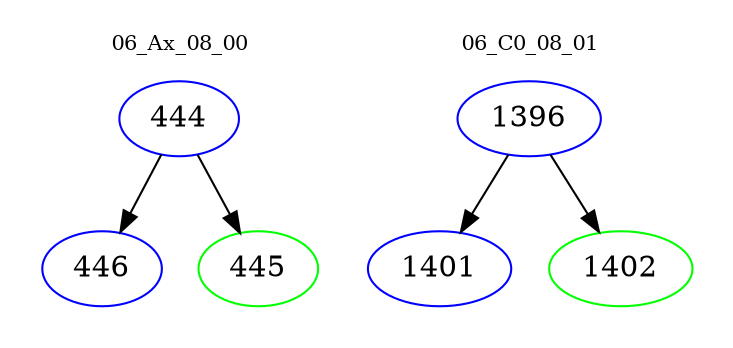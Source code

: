 digraph{
subgraph cluster_0 {
color = white
label = "06_Ax_08_00";
fontsize=10;
T0_444 [label="444", color="blue"]
T0_444 -> T0_446 [color="black"]
T0_446 [label="446", color="blue"]
T0_444 -> T0_445 [color="black"]
T0_445 [label="445", color="green"]
}
subgraph cluster_1 {
color = white
label = "06_C0_08_01";
fontsize=10;
T1_1396 [label="1396", color="blue"]
T1_1396 -> T1_1401 [color="black"]
T1_1401 [label="1401", color="blue"]
T1_1396 -> T1_1402 [color="black"]
T1_1402 [label="1402", color="green"]
}
}
